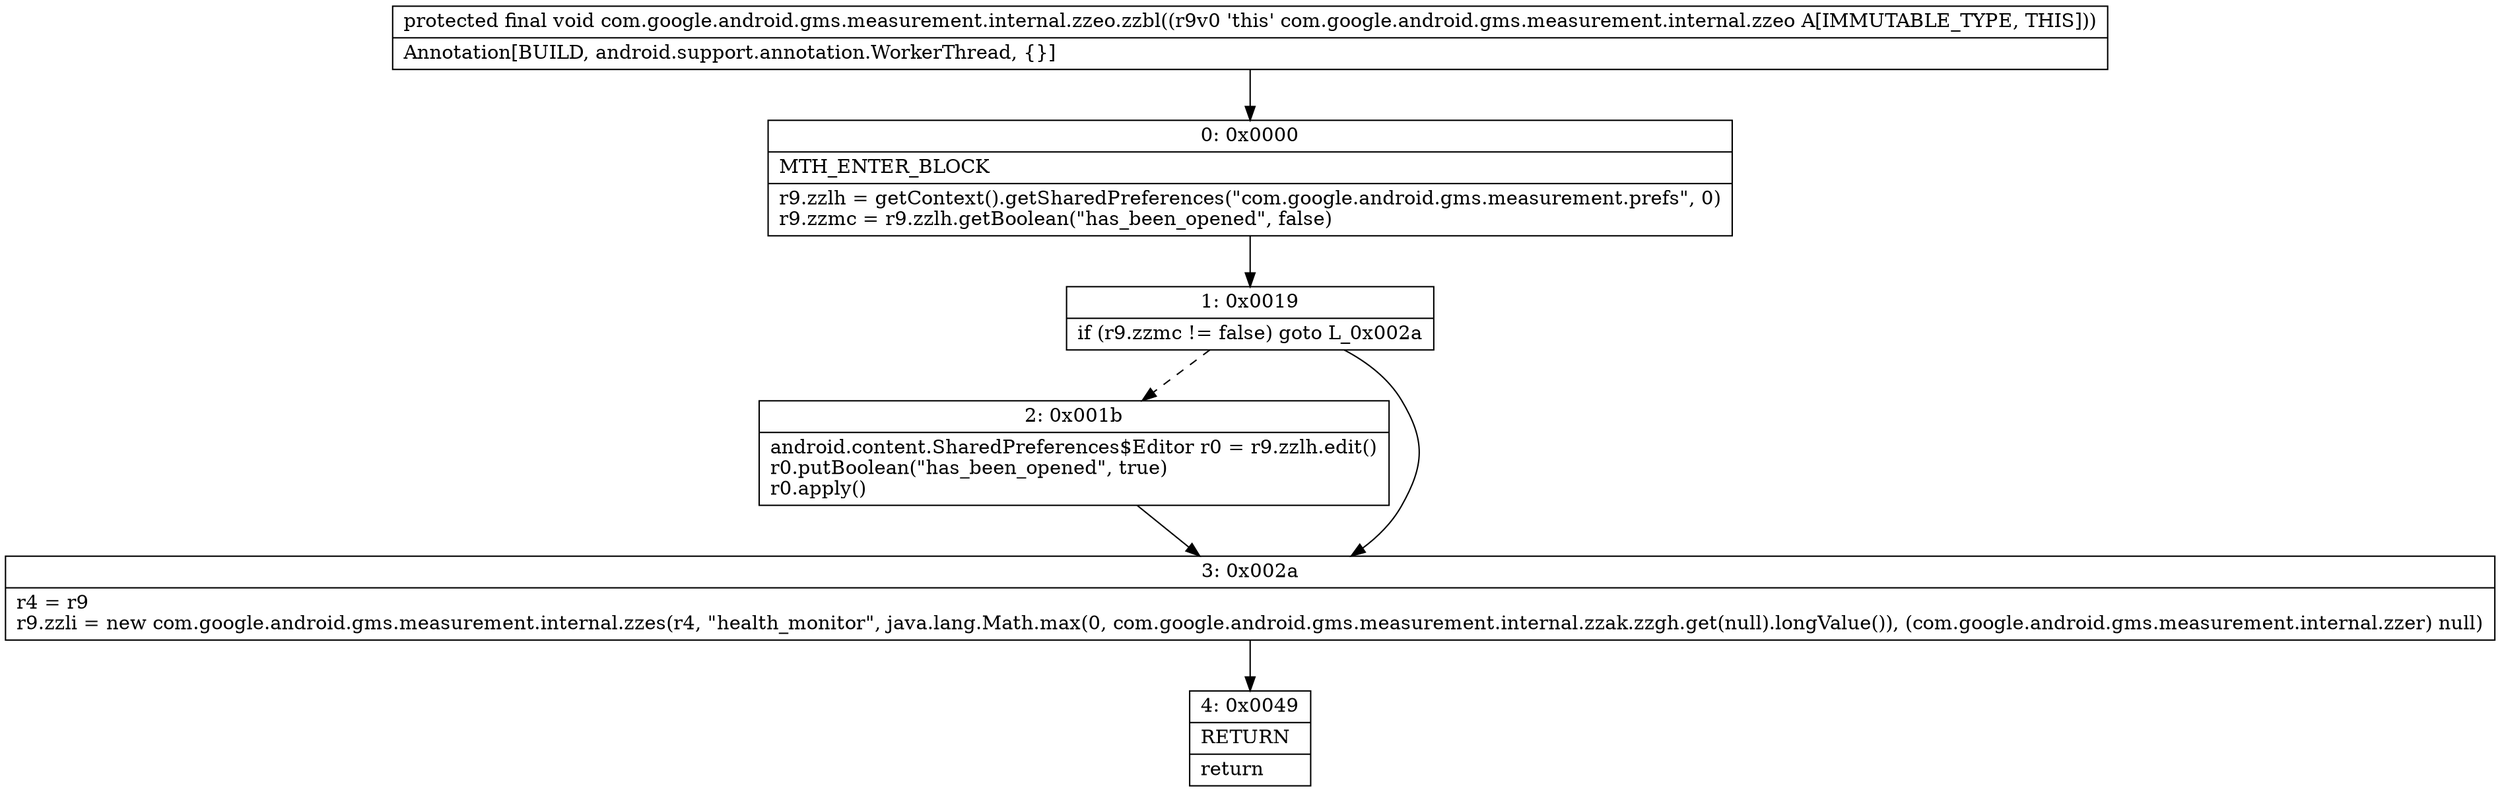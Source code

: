 digraph "CFG forcom.google.android.gms.measurement.internal.zzeo.zzbl()V" {
Node_0 [shape=record,label="{0\:\ 0x0000|MTH_ENTER_BLOCK\l|r9.zzlh = getContext().getSharedPreferences(\"com.google.android.gms.measurement.prefs\", 0)\lr9.zzmc = r9.zzlh.getBoolean(\"has_been_opened\", false)\l}"];
Node_1 [shape=record,label="{1\:\ 0x0019|if (r9.zzmc != false) goto L_0x002a\l}"];
Node_2 [shape=record,label="{2\:\ 0x001b|android.content.SharedPreferences$Editor r0 = r9.zzlh.edit()\lr0.putBoolean(\"has_been_opened\", true)\lr0.apply()\l}"];
Node_3 [shape=record,label="{3\:\ 0x002a|r4 = r9\lr9.zzli = new com.google.android.gms.measurement.internal.zzes(r4, \"health_monitor\", java.lang.Math.max(0, com.google.android.gms.measurement.internal.zzak.zzgh.get(null).longValue()), (com.google.android.gms.measurement.internal.zzer) null)\l}"];
Node_4 [shape=record,label="{4\:\ 0x0049|RETURN\l|return\l}"];
MethodNode[shape=record,label="{protected final void com.google.android.gms.measurement.internal.zzeo.zzbl((r9v0 'this' com.google.android.gms.measurement.internal.zzeo A[IMMUTABLE_TYPE, THIS]))  | Annotation[BUILD, android.support.annotation.WorkerThread, \{\}]\l}"];
MethodNode -> Node_0;
Node_0 -> Node_1;
Node_1 -> Node_2[style=dashed];
Node_1 -> Node_3;
Node_2 -> Node_3;
Node_3 -> Node_4;
}

